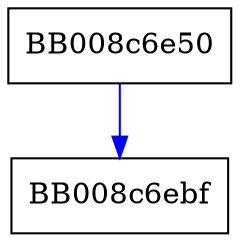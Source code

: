 digraph __memset_avx2_erms_rtm {
  node [shape="box"];
  graph [splines=ortho];
  BB008c6e50 -> BB008c6ebf [color="blue"];
}